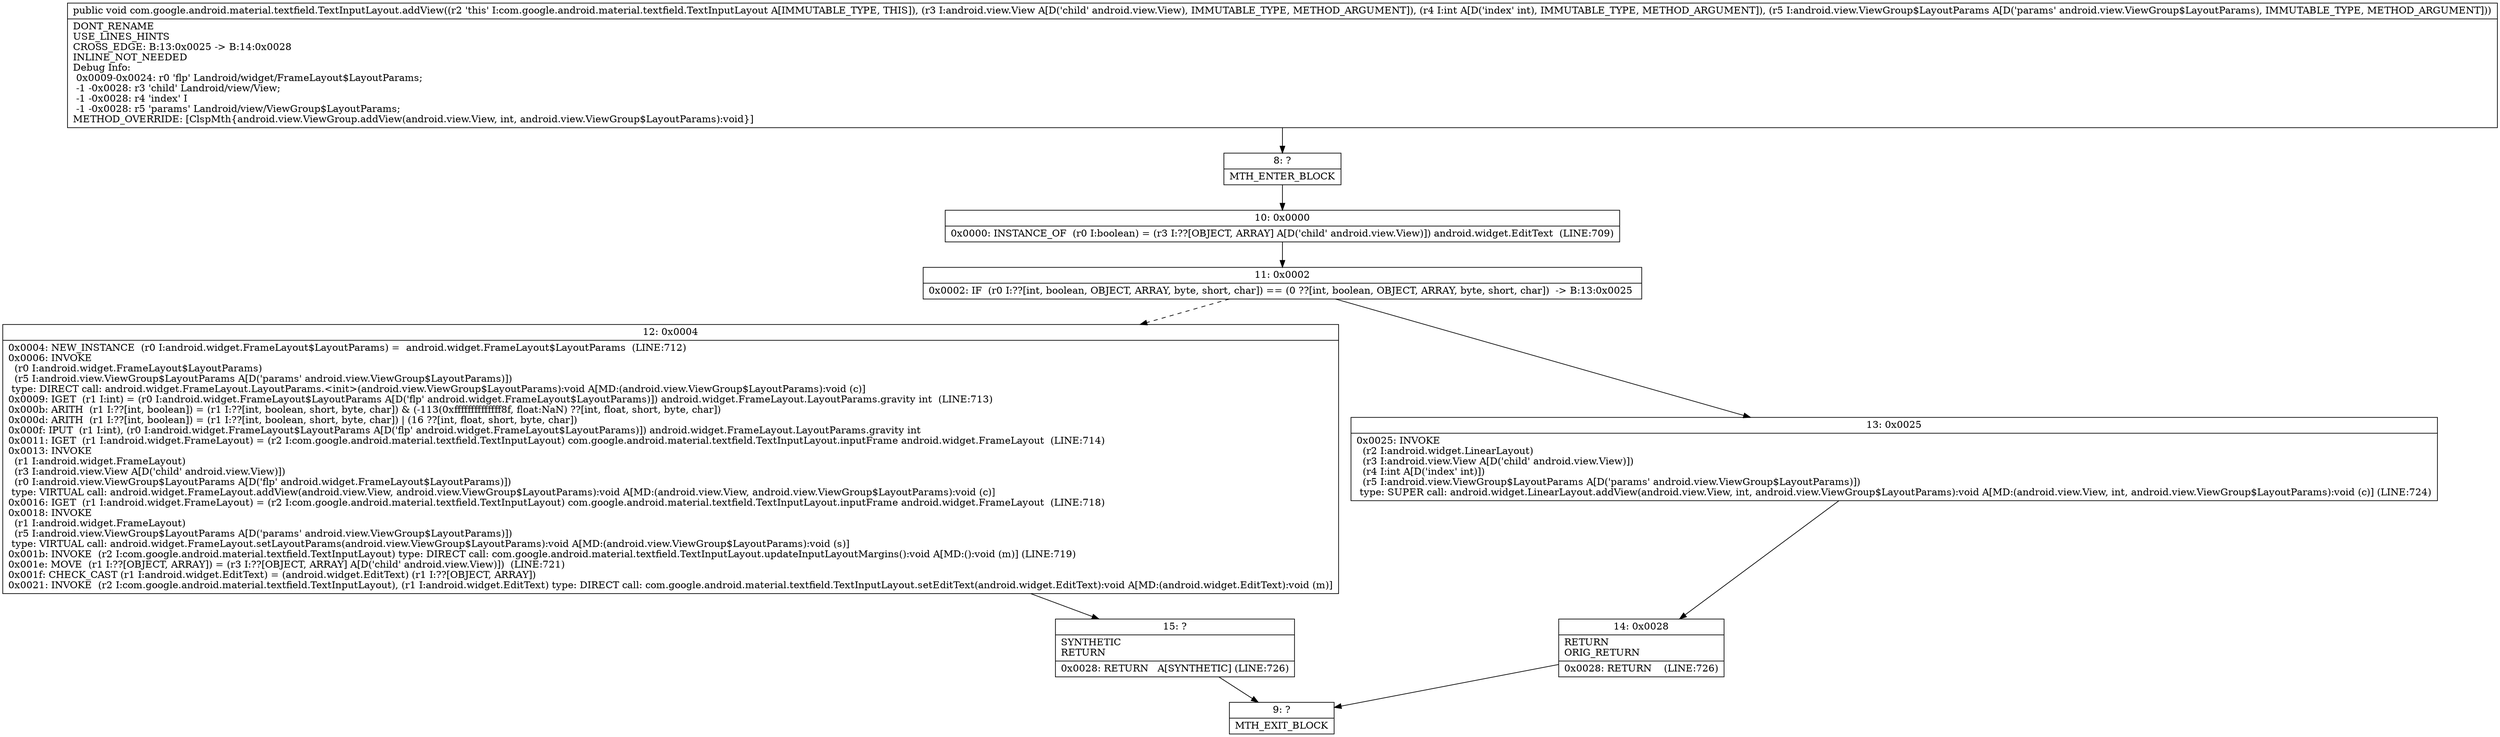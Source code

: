 digraph "CFG forcom.google.android.material.textfield.TextInputLayout.addView(Landroid\/view\/View;ILandroid\/view\/ViewGroup$LayoutParams;)V" {
Node_8 [shape=record,label="{8\:\ ?|MTH_ENTER_BLOCK\l}"];
Node_10 [shape=record,label="{10\:\ 0x0000|0x0000: INSTANCE_OF  (r0 I:boolean) = (r3 I:??[OBJECT, ARRAY] A[D('child' android.view.View)]) android.widget.EditText  (LINE:709)\l}"];
Node_11 [shape=record,label="{11\:\ 0x0002|0x0002: IF  (r0 I:??[int, boolean, OBJECT, ARRAY, byte, short, char]) == (0 ??[int, boolean, OBJECT, ARRAY, byte, short, char])  \-\> B:13:0x0025 \l}"];
Node_12 [shape=record,label="{12\:\ 0x0004|0x0004: NEW_INSTANCE  (r0 I:android.widget.FrameLayout$LayoutParams) =  android.widget.FrameLayout$LayoutParams  (LINE:712)\l0x0006: INVOKE  \l  (r0 I:android.widget.FrameLayout$LayoutParams)\l  (r5 I:android.view.ViewGroup$LayoutParams A[D('params' android.view.ViewGroup$LayoutParams)])\l type: DIRECT call: android.widget.FrameLayout.LayoutParams.\<init\>(android.view.ViewGroup$LayoutParams):void A[MD:(android.view.ViewGroup$LayoutParams):void (c)]\l0x0009: IGET  (r1 I:int) = (r0 I:android.widget.FrameLayout$LayoutParams A[D('flp' android.widget.FrameLayout$LayoutParams)]) android.widget.FrameLayout.LayoutParams.gravity int  (LINE:713)\l0x000b: ARITH  (r1 I:??[int, boolean]) = (r1 I:??[int, boolean, short, byte, char]) & (\-113(0xffffffffffffff8f, float:NaN) ??[int, float, short, byte, char]) \l0x000d: ARITH  (r1 I:??[int, boolean]) = (r1 I:??[int, boolean, short, byte, char]) \| (16 ??[int, float, short, byte, char]) \l0x000f: IPUT  (r1 I:int), (r0 I:android.widget.FrameLayout$LayoutParams A[D('flp' android.widget.FrameLayout$LayoutParams)]) android.widget.FrameLayout.LayoutParams.gravity int \l0x0011: IGET  (r1 I:android.widget.FrameLayout) = (r2 I:com.google.android.material.textfield.TextInputLayout) com.google.android.material.textfield.TextInputLayout.inputFrame android.widget.FrameLayout  (LINE:714)\l0x0013: INVOKE  \l  (r1 I:android.widget.FrameLayout)\l  (r3 I:android.view.View A[D('child' android.view.View)])\l  (r0 I:android.view.ViewGroup$LayoutParams A[D('flp' android.widget.FrameLayout$LayoutParams)])\l type: VIRTUAL call: android.widget.FrameLayout.addView(android.view.View, android.view.ViewGroup$LayoutParams):void A[MD:(android.view.View, android.view.ViewGroup$LayoutParams):void (c)]\l0x0016: IGET  (r1 I:android.widget.FrameLayout) = (r2 I:com.google.android.material.textfield.TextInputLayout) com.google.android.material.textfield.TextInputLayout.inputFrame android.widget.FrameLayout  (LINE:718)\l0x0018: INVOKE  \l  (r1 I:android.widget.FrameLayout)\l  (r5 I:android.view.ViewGroup$LayoutParams A[D('params' android.view.ViewGroup$LayoutParams)])\l type: VIRTUAL call: android.widget.FrameLayout.setLayoutParams(android.view.ViewGroup$LayoutParams):void A[MD:(android.view.ViewGroup$LayoutParams):void (s)]\l0x001b: INVOKE  (r2 I:com.google.android.material.textfield.TextInputLayout) type: DIRECT call: com.google.android.material.textfield.TextInputLayout.updateInputLayoutMargins():void A[MD:():void (m)] (LINE:719)\l0x001e: MOVE  (r1 I:??[OBJECT, ARRAY]) = (r3 I:??[OBJECT, ARRAY] A[D('child' android.view.View)])  (LINE:721)\l0x001f: CHECK_CAST (r1 I:android.widget.EditText) = (android.widget.EditText) (r1 I:??[OBJECT, ARRAY]) \l0x0021: INVOKE  (r2 I:com.google.android.material.textfield.TextInputLayout), (r1 I:android.widget.EditText) type: DIRECT call: com.google.android.material.textfield.TextInputLayout.setEditText(android.widget.EditText):void A[MD:(android.widget.EditText):void (m)]\l}"];
Node_15 [shape=record,label="{15\:\ ?|SYNTHETIC\lRETURN\l|0x0028: RETURN   A[SYNTHETIC] (LINE:726)\l}"];
Node_9 [shape=record,label="{9\:\ ?|MTH_EXIT_BLOCK\l}"];
Node_13 [shape=record,label="{13\:\ 0x0025|0x0025: INVOKE  \l  (r2 I:android.widget.LinearLayout)\l  (r3 I:android.view.View A[D('child' android.view.View)])\l  (r4 I:int A[D('index' int)])\l  (r5 I:android.view.ViewGroup$LayoutParams A[D('params' android.view.ViewGroup$LayoutParams)])\l type: SUPER call: android.widget.LinearLayout.addView(android.view.View, int, android.view.ViewGroup$LayoutParams):void A[MD:(android.view.View, int, android.view.ViewGroup$LayoutParams):void (c)] (LINE:724)\l}"];
Node_14 [shape=record,label="{14\:\ 0x0028|RETURN\lORIG_RETURN\l|0x0028: RETURN    (LINE:726)\l}"];
MethodNode[shape=record,label="{public void com.google.android.material.textfield.TextInputLayout.addView((r2 'this' I:com.google.android.material.textfield.TextInputLayout A[IMMUTABLE_TYPE, THIS]), (r3 I:android.view.View A[D('child' android.view.View), IMMUTABLE_TYPE, METHOD_ARGUMENT]), (r4 I:int A[D('index' int), IMMUTABLE_TYPE, METHOD_ARGUMENT]), (r5 I:android.view.ViewGroup$LayoutParams A[D('params' android.view.ViewGroup$LayoutParams), IMMUTABLE_TYPE, METHOD_ARGUMENT]))  | DONT_RENAME\lUSE_LINES_HINTS\lCROSS_EDGE: B:13:0x0025 \-\> B:14:0x0028\lINLINE_NOT_NEEDED\lDebug Info:\l  0x0009\-0x0024: r0 'flp' Landroid\/widget\/FrameLayout$LayoutParams;\l  \-1 \-0x0028: r3 'child' Landroid\/view\/View;\l  \-1 \-0x0028: r4 'index' I\l  \-1 \-0x0028: r5 'params' Landroid\/view\/ViewGroup$LayoutParams;\lMETHOD_OVERRIDE: [ClspMth\{android.view.ViewGroup.addView(android.view.View, int, android.view.ViewGroup$LayoutParams):void\}]\l}"];
MethodNode -> Node_8;Node_8 -> Node_10;
Node_10 -> Node_11;
Node_11 -> Node_12[style=dashed];
Node_11 -> Node_13;
Node_12 -> Node_15;
Node_15 -> Node_9;
Node_13 -> Node_14;
Node_14 -> Node_9;
}

